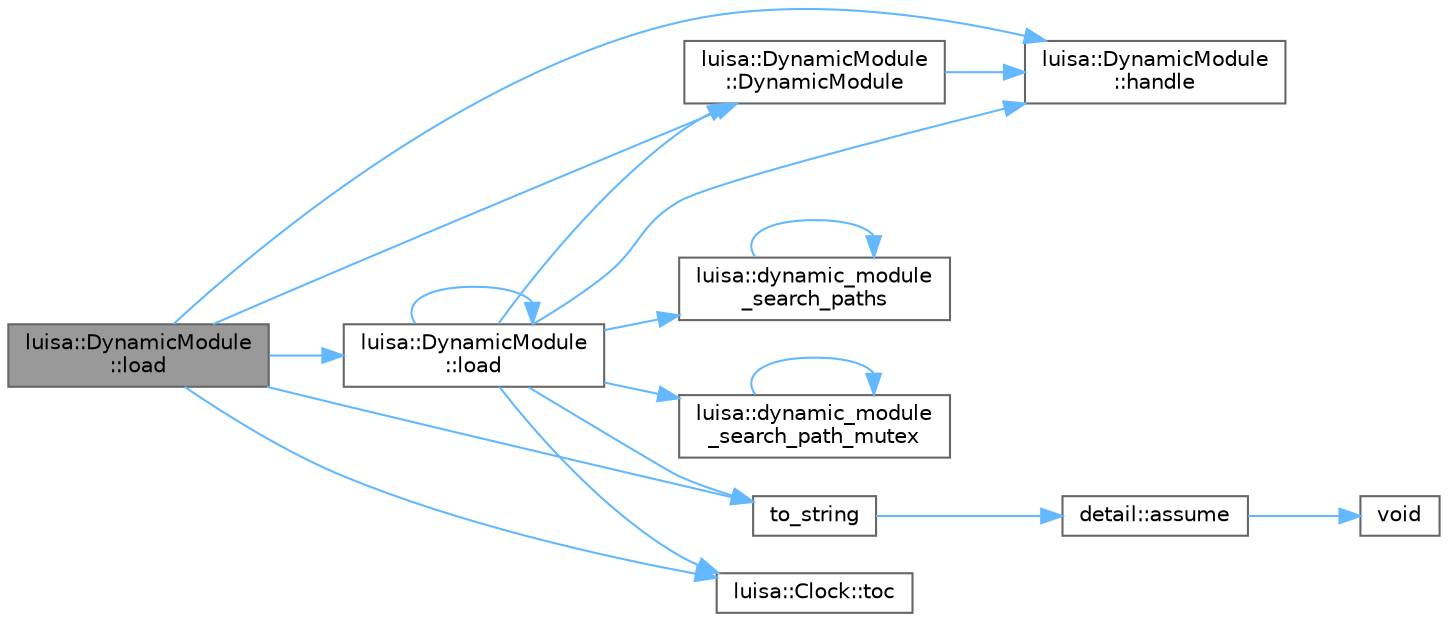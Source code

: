 digraph "luisa::DynamicModule::load"
{
 // LATEX_PDF_SIZE
  bgcolor="transparent";
  edge [fontname=Helvetica,fontsize=10,labelfontname=Helvetica,labelfontsize=10];
  node [fontname=Helvetica,fontsize=10,shape=box,height=0.2,width=0.4];
  rankdir="LR";
  Node1 [id="Node000001",label="luisa::DynamicModule\l::load",height=0.2,width=0.4,color="gray40", fillcolor="grey60", style="filled", fontcolor="black",tooltip="Load module with the specified name in a folder"];
  Node1 -> Node2 [id="edge18_Node000001_Node000002",color="steelblue1",style="solid",tooltip=" "];
  Node2 [id="Node000002",label="luisa::DynamicModule\l::DynamicModule",height=0.2,width=0.4,color="grey40", fillcolor="white", style="filled",URL="$classluisa_1_1_dynamic_module.html#a494359674834a3cbf38d938ab24e0515",tooltip=" "];
  Node2 -> Node3 [id="edge19_Node000002_Node000003",color="steelblue1",style="solid",tooltip=" "];
  Node3 [id="Node000003",label="luisa::DynamicModule\l::handle",height=0.2,width=0.4,color="grey40", fillcolor="white", style="filled",URL="$classluisa_1_1_dynamic_module.html#af73a10a96ed810c8026e440bea641840",tooltip=" "];
  Node1 -> Node3 [id="edge20_Node000001_Node000003",color="steelblue1",style="solid",tooltip=" "];
  Node1 -> Node4 [id="edge21_Node000001_Node000004",color="steelblue1",style="solid",tooltip=" "];
  Node4 [id="Node000004",label="luisa::DynamicModule\l::load",height=0.2,width=0.4,color="grey40", fillcolor="white", style="filled",URL="$classluisa_1_1_dynamic_module.html#a4f4cc8b49a0aa968a476dad12308ab0e",tooltip="Load module with the specified name in search paths and the working directory"];
  Node4 -> Node5 [id="edge22_Node000004_Node000005",color="steelblue1",style="solid",tooltip=" "];
  Node5 [id="Node000005",label="luisa::dynamic_module\l_search_path_mutex",height=0.2,width=0.4,color="grey40", fillcolor="white", style="filled",URL="$namespaceluisa.html#a2c22fd16772a1b3531a7a9ba97e67f44",tooltip=" "];
  Node5 -> Node5 [id="edge23_Node000005_Node000005",color="steelblue1",style="solid",tooltip=" "];
  Node4 -> Node6 [id="edge24_Node000004_Node000006",color="steelblue1",style="solid",tooltip=" "];
  Node6 [id="Node000006",label="luisa::dynamic_module\l_search_paths",height=0.2,width=0.4,color="grey40", fillcolor="white", style="filled",URL="$namespaceluisa.html#ab5c33fa633d11c8fda3a2d7971c1f3a4",tooltip=" "];
  Node6 -> Node6 [id="edge25_Node000006_Node000006",color="steelblue1",style="solid",tooltip=" "];
  Node4 -> Node2 [id="edge26_Node000004_Node000002",color="steelblue1",style="solid",tooltip=" "];
  Node4 -> Node3 [id="edge27_Node000004_Node000003",color="steelblue1",style="solid",tooltip=" "];
  Node4 -> Node4 [id="edge28_Node000004_Node000004",color="steelblue1",style="solid",tooltip=" "];
  Node4 -> Node7 [id="edge29_Node000004_Node000007",color="steelblue1",style="solid",tooltip=" "];
  Node7 [id="Node000007",label="to_string",height=0.2,width=0.4,color="grey40", fillcolor="white", style="filled",URL="$spdlog_2include_2spdlog_2fmt_2bundled_2format_8h.html#a5aca7e9d14d858d6f3fdc063d66840f8",tooltip=" "];
  Node7 -> Node8 [id="edge30_Node000007_Node000008",color="steelblue1",style="solid",tooltip=" "];
  Node8 [id="Node000008",label="detail::assume",height=0.2,width=0.4,color="grey40", fillcolor="white", style="filled",URL="$namespacedetail.html#a208b54c1c61a9bce9df4531a657a0c64",tooltip=" "];
  Node8 -> Node9 [id="edge31_Node000008_Node000009",color="steelblue1",style="solid",tooltip=" "];
  Node9 [id="Node000009",label="void",height=0.2,width=0.4,color="grey40", fillcolor="white", style="filled",URL="$mimalloc_8h.html#a9d6d8aef94ac19034a5f163606f84830",tooltip=" "];
  Node4 -> Node10 [id="edge32_Node000004_Node000010",color="steelblue1",style="solid",tooltip=" "];
  Node10 [id="Node000010",label="luisa::Clock::toc",height=0.2,width=0.4,color="grey40", fillcolor="white", style="filled",URL="$classluisa_1_1_clock.html#a9f06687420fe48d0dcb420638fdac604",tooltip="Return time from last tic"];
  Node1 -> Node7 [id="edge33_Node000001_Node000007",color="steelblue1",style="solid",tooltip=" "];
  Node1 -> Node10 [id="edge34_Node000001_Node000010",color="steelblue1",style="solid",tooltip=" "];
}

